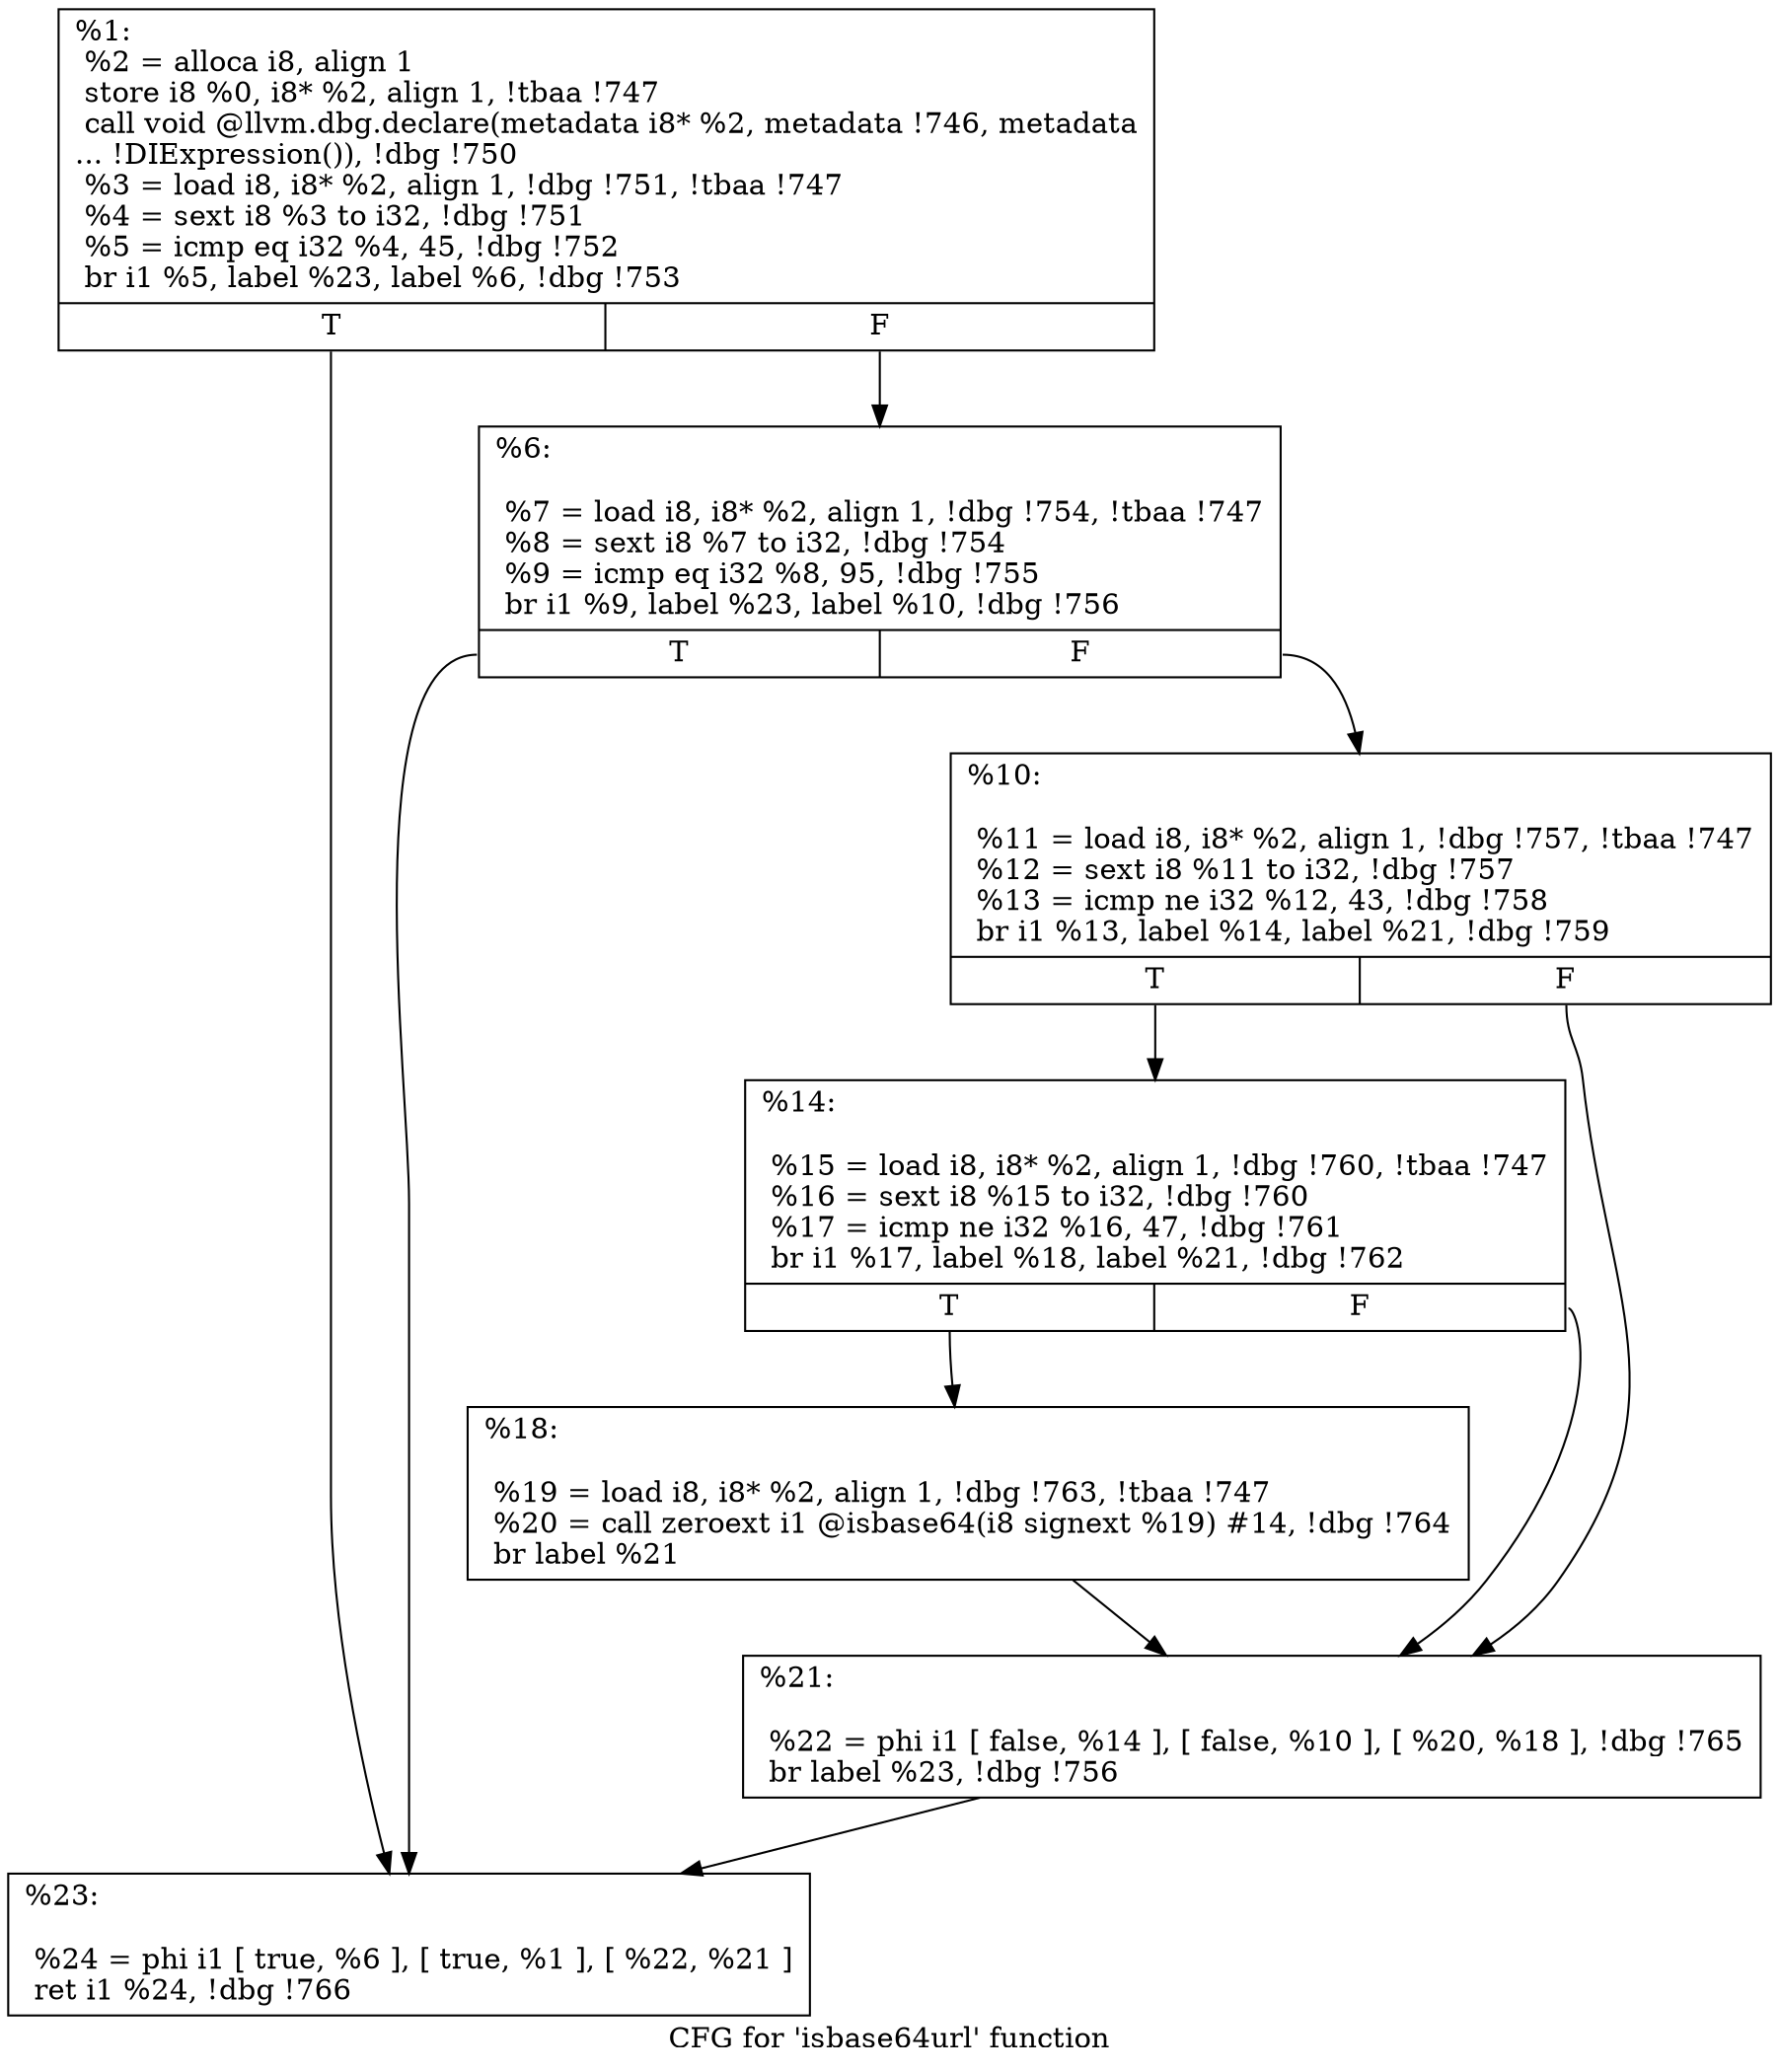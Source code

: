 digraph "CFG for 'isbase64url' function" {
	label="CFG for 'isbase64url' function";

	Node0xd48140 [shape=record,label="{%1:\l  %2 = alloca i8, align 1\l  store i8 %0, i8* %2, align 1, !tbaa !747\l  call void @llvm.dbg.declare(metadata i8* %2, metadata !746, metadata\l... !DIExpression()), !dbg !750\l  %3 = load i8, i8* %2, align 1, !dbg !751, !tbaa !747\l  %4 = sext i8 %3 to i32, !dbg !751\l  %5 = icmp eq i32 %4, 45, !dbg !752\l  br i1 %5, label %23, label %6, !dbg !753\l|{<s0>T|<s1>F}}"];
	Node0xd48140:s0 -> Node0xd4db50;
	Node0xd48140:s1 -> Node0xd4d9c0;
	Node0xd4d9c0 [shape=record,label="{%6:\l\l  %7 = load i8, i8* %2, align 1, !dbg !754, !tbaa !747\l  %8 = sext i8 %7 to i32, !dbg !754\l  %9 = icmp eq i32 %8, 95, !dbg !755\l  br i1 %9, label %23, label %10, !dbg !756\l|{<s0>T|<s1>F}}"];
	Node0xd4d9c0:s0 -> Node0xd4db50;
	Node0xd4d9c0:s1 -> Node0xd4da10;
	Node0xd4da10 [shape=record,label="{%10:\l\l  %11 = load i8, i8* %2, align 1, !dbg !757, !tbaa !747\l  %12 = sext i8 %11 to i32, !dbg !757\l  %13 = icmp ne i32 %12, 43, !dbg !758\l  br i1 %13, label %14, label %21, !dbg !759\l|{<s0>T|<s1>F}}"];
	Node0xd4da10:s0 -> Node0xd4da60;
	Node0xd4da10:s1 -> Node0xd4db00;
	Node0xd4da60 [shape=record,label="{%14:\l\l  %15 = load i8, i8* %2, align 1, !dbg !760, !tbaa !747\l  %16 = sext i8 %15 to i32, !dbg !760\l  %17 = icmp ne i32 %16, 47, !dbg !761\l  br i1 %17, label %18, label %21, !dbg !762\l|{<s0>T|<s1>F}}"];
	Node0xd4da60:s0 -> Node0xd4dab0;
	Node0xd4da60:s1 -> Node0xd4db00;
	Node0xd4dab0 [shape=record,label="{%18:\l\l  %19 = load i8, i8* %2, align 1, !dbg !763, !tbaa !747\l  %20 = call zeroext i1 @isbase64(i8 signext %19) #14, !dbg !764\l  br label %21\l}"];
	Node0xd4dab0 -> Node0xd4db00;
	Node0xd4db00 [shape=record,label="{%21:\l\l  %22 = phi i1 [ false, %14 ], [ false, %10 ], [ %20, %18 ], !dbg !765\l  br label %23, !dbg !756\l}"];
	Node0xd4db00 -> Node0xd4db50;
	Node0xd4db50 [shape=record,label="{%23:\l\l  %24 = phi i1 [ true, %6 ], [ true, %1 ], [ %22, %21 ]\l  ret i1 %24, !dbg !766\l}"];
}
